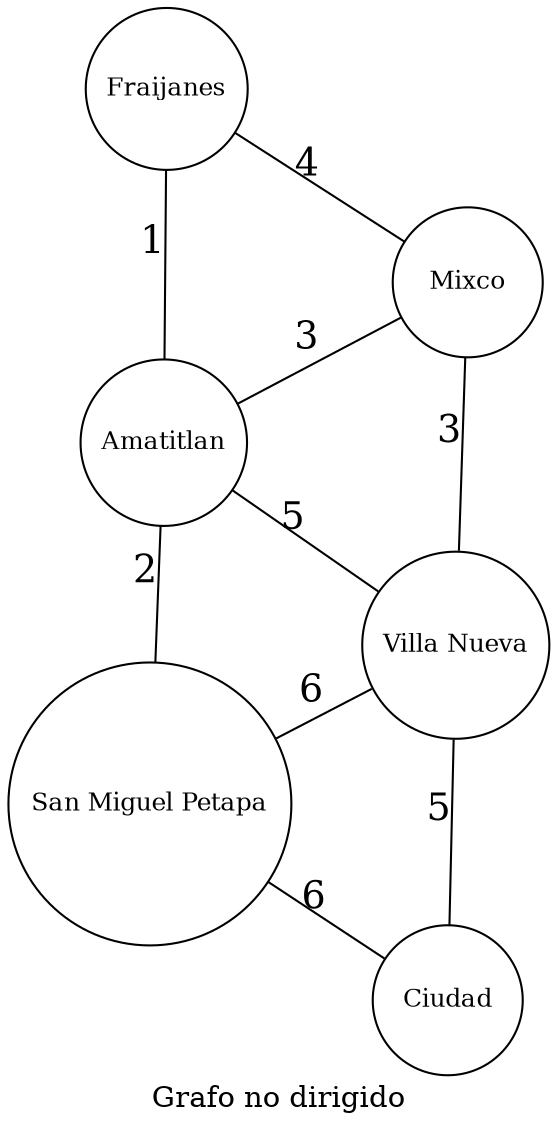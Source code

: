 digraph G {
node [shape="circle" width=1 fontsize=12]
layout = neato
edge [len=2.3 fontsize = 18]
label = "Grafo no dirigido"
nodo1[label = "Ciudad"];
nodo2[label = "Villa Nueva"];
nodo3[label = "San Miguel Petapa"];
nodo4[label = "Mixco"];
nodo5[label = "Amatitlan"];
nodo6[label = "Fraijanes"];

nodo1 -> nodo2[label = "5" arrowhead = none];
nodo1 -> nodo3[label = "6" arrowhead = none];
nodo3 -> nodo2[label = "6" arrowhead = none];
nodo2 -> nodo4[label = "3" arrowhead = none];
nodo2 -> nodo5[label = "5" arrowhead = none];
nodo3 -> nodo5[label = "2" arrowhead = none];
nodo4 -> nodo5[label = "3" arrowhead = none];
nodo4 -> nodo6[label = "4" arrowhead = none];
nodo5 -> nodo6[label = "1" arrowhead = none];

}

